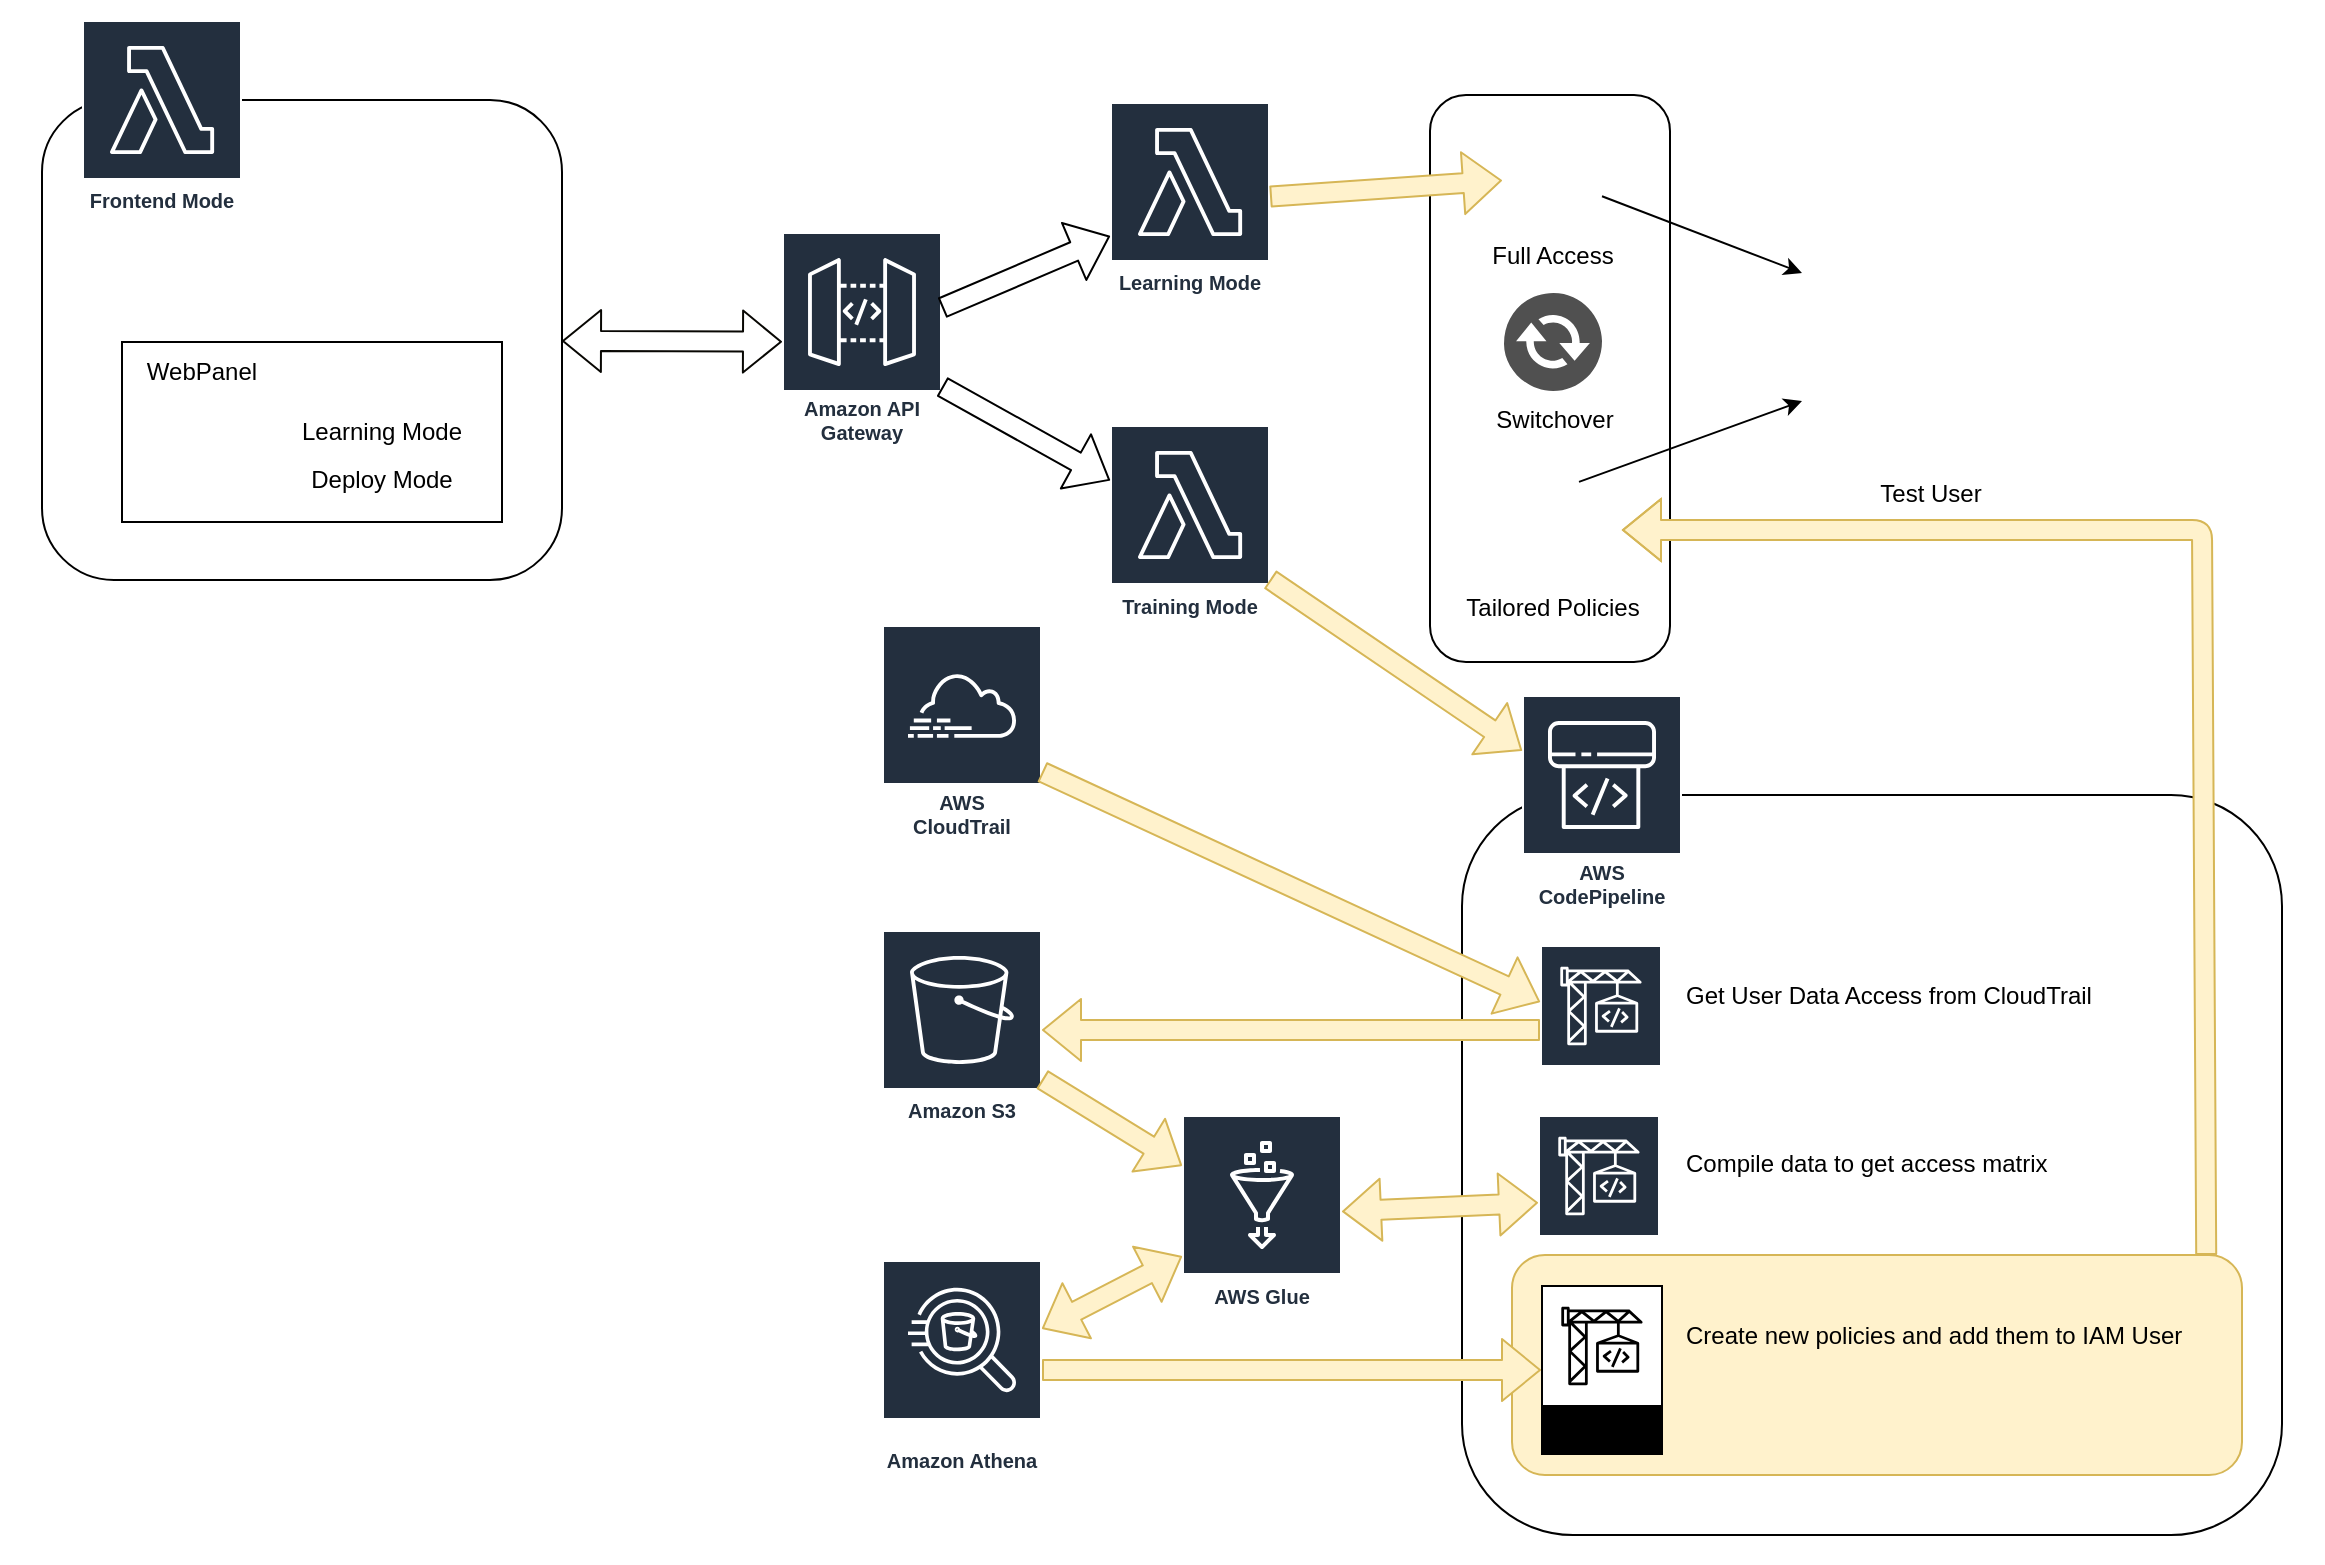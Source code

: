 <mxfile version="13.4.1" type="device"><diagram id="Sv9E1IjpxnXT30gbn1m1" name="Page-1"><mxGraphModel dx="3129" dy="1124" grid="1" gridSize="10" guides="1" tooltips="1" connect="1" arrows="1" fold="1" page="1" pageScale="1" pageWidth="827" pageHeight="1169" math="0" shadow="0"><root><mxCell id="0"/><mxCell id="1" parent="0"/><mxCell id="ZMZw4I-ACmBx8ECKZkVT-64" value="" style="rounded=0;whiteSpace=wrap;html=1;align=left;strokeColor=#FFFFFF;" parent="1" vertex="1"><mxGeometry x="-150" y="30" width="1160" height="780" as="geometry"/></mxCell><mxCell id="ZMZw4I-ACmBx8ECKZkVT-33" value="" style="rounded=1;whiteSpace=wrap;html=1;" parent="1" vertex="1"><mxGeometry x="580" y="426.5" width="410" height="370" as="geometry"/></mxCell><mxCell id="ZMZw4I-ACmBx8ECKZkVT-41" value="&lt;br&gt;" style="outlineConnect=0;fontColor=#232F3E;gradientColor=none;strokeColor=#ffffff;fillColor=#232F3E;dashed=0;verticalLabelPosition=middle;verticalAlign=bottom;align=center;html=1;whiteSpace=wrap;fontSize=10;fontStyle=1;spacing=3;shape=mxgraph.aws4.productIcon;prIcon=mxgraph.aws4.codebuild;" parent="1" vertex="1"><mxGeometry x="618" y="586.5" width="61" height="85" as="geometry"/></mxCell><mxCell id="ZMZw4I-ACmBx8ECKZkVT-61" value="" style="rounded=1;whiteSpace=wrap;html=1;align=left;fillColor=#fff2cc;strokeColor=#d6b656;" parent="1" vertex="1"><mxGeometry x="605" y="656.5" width="365" height="110" as="geometry"/></mxCell><mxCell id="ZMZw4I-ACmBx8ECKZkVT-20" value="" style="rounded=1;whiteSpace=wrap;html=1;" parent="1" vertex="1"><mxGeometry x="564" y="76.5" width="120" height="283.5" as="geometry"/></mxCell><mxCell id="ZMZw4I-ACmBx8ECKZkVT-1" value="Learning Mode" style="outlineConnect=0;fontColor=#232F3E;gradientColor=none;strokeColor=#ffffff;fillColor=#232F3E;dashed=0;verticalLabelPosition=middle;verticalAlign=bottom;align=center;html=1;whiteSpace=wrap;fontSize=10;fontStyle=1;spacing=3;shape=mxgraph.aws4.productIcon;prIcon=mxgraph.aws4.lambda;" parent="1" vertex="1"><mxGeometry x="404" y="80" width="80" height="100" as="geometry"/></mxCell><mxCell id="ZMZw4I-ACmBx8ECKZkVT-4" value="" style="rounded=1;whiteSpace=wrap;html=1;" parent="1" vertex="1"><mxGeometry x="-130" y="79" width="260" height="240" as="geometry"/></mxCell><mxCell id="ZMZw4I-ACmBx8ECKZkVT-2" value="Amazon S3" style="outlineConnect=0;fontColor=#232F3E;gradientColor=none;strokeColor=#ffffff;fillColor=#232F3E;dashed=0;verticalLabelPosition=middle;verticalAlign=bottom;align=center;html=1;whiteSpace=wrap;fontSize=10;fontStyle=1;spacing=3;shape=mxgraph.aws4.productIcon;prIcon=mxgraph.aws4.s3;" parent="1" vertex="1"><mxGeometry x="-110" y="39" width="80" height="100" as="geometry"/></mxCell><mxCell id="ZMZw4I-ACmBx8ECKZkVT-7" value="Amazon API Gateway" style="outlineConnect=0;fontColor=#232F3E;gradientColor=none;strokeColor=#ffffff;fillColor=#232F3E;dashed=0;verticalLabelPosition=middle;verticalAlign=bottom;align=center;html=1;whiteSpace=wrap;fontSize=10;fontStyle=1;spacing=3;shape=mxgraph.aws4.productIcon;prIcon=mxgraph.aws4.api_gateway;" parent="1" vertex="1"><mxGeometry x="240" y="145" width="80" height="110" as="geometry"/></mxCell><mxCell id="ZMZw4I-ACmBx8ECKZkVT-11" value="Full Access" style="shape=image;html=1;verticalAlign=top;verticalLabelPosition=bottom;labelBackgroundColor=#ffffff;imageAspect=0;aspect=fixed;image=https://cdn1.iconfinder.com/data/icons/social-black-buttons/512/aws-128.png" parent="1" vertex="1"><mxGeometry x="600" y="92.5" width="50" height="50" as="geometry"/></mxCell><mxCell id="ZMZw4I-ACmBx8ECKZkVT-12" value="Switchover" style="pointerEvents=1;shadow=0;dashed=0;html=1;strokeColor=none;fillColor=#505050;labelPosition=center;verticalLabelPosition=bottom;verticalAlign=top;outlineConnect=0;align=center;shape=mxgraph.office.communications.exchange_active_sync;" parent="1" vertex="1"><mxGeometry x="601" y="175.5" width="49" height="49" as="geometry"/></mxCell><mxCell id="ZMZw4I-ACmBx8ECKZkVT-13" value="" style="shape=image;html=1;verticalAlign=top;verticalLabelPosition=bottom;labelBackgroundColor=#ffffff;imageAspect=0;aspect=fixed;image=https://cdn1.iconfinder.com/data/icons/social-black-buttons/512/aws-128.png" parent="1" vertex="1"><mxGeometry x="609.5" y="279" width="50" height="50" as="geometry"/></mxCell><mxCell id="ZMZw4I-ACmBx8ECKZkVT-21" value="Tailored Policies" style="shape=image;html=1;verticalAlign=top;verticalLabelPosition=bottom;labelBackgroundColor=#ffffff;imageAspect=0;aspect=fixed;image=https://cdn1.iconfinder.com/data/icons/social-black-buttons/512/aws-128.png" parent="1" vertex="1"><mxGeometry x="599.5" y="269" width="50" height="50" as="geometry"/></mxCell><mxCell id="ZMZw4I-ACmBx8ECKZkVT-22" value="" style="shape=image;html=1;verticalAlign=top;verticalLabelPosition=bottom;labelBackgroundColor=#ffffff;imageAspect=0;aspect=fixed;image=https://cdn1.iconfinder.com/data/icons/social-black-buttons/512/aws-128.png" parent="1" vertex="1"><mxGeometry x="588.5" y="254" width="50" height="50" as="geometry"/></mxCell><mxCell id="ZMZw4I-ACmBx8ECKZkVT-25" value="" style="endArrow=classic;html=1;entryX=0;entryY=0.75;entryDx=0;entryDy=0;" parent="1" source="ZMZw4I-ACmBx8ECKZkVT-22" target="ZMZw4I-ACmBx8ECKZkVT-10" edge="1"><mxGeometry width="50" height="50" relative="1" as="geometry"><mxPoint x="439" y="356.5" as="sourcePoint"/><mxPoint x="699" y="205.473" as="targetPoint"/></mxGeometry></mxCell><mxCell id="ZMZw4I-ACmBx8ECKZkVT-26" value="" style="endArrow=classic;html=1;entryX=0;entryY=0.25;entryDx=0;entryDy=0;" parent="1" source="ZMZw4I-ACmBx8ECKZkVT-11" target="ZMZw4I-ACmBx8ECKZkVT-10" edge="1"><mxGeometry width="50" height="50" relative="1" as="geometry"><mxPoint x="439" y="356.5" as="sourcePoint"/><mxPoint x="699" y="141.9" as="targetPoint"/></mxGeometry></mxCell><mxCell id="ZMZw4I-ACmBx8ECKZkVT-27" value="Training Mode" style="outlineConnect=0;fontColor=#232F3E;gradientColor=none;strokeColor=#ffffff;fillColor=#232F3E;dashed=0;verticalLabelPosition=middle;verticalAlign=bottom;align=center;html=1;whiteSpace=wrap;fontSize=10;fontStyle=1;spacing=3;shape=mxgraph.aws4.productIcon;prIcon=mxgraph.aws4.lambda;" parent="1" vertex="1"><mxGeometry x="404" y="241.5" width="80" height="100" as="geometry"/></mxCell><mxCell id="ZMZw4I-ACmBx8ECKZkVT-28" value="AWS CodePipeline" style="outlineConnect=0;fontColor=#232F3E;gradientColor=none;strokeColor=#ffffff;fillColor=#232F3E;dashed=0;verticalLabelPosition=middle;verticalAlign=bottom;align=center;html=1;whiteSpace=wrap;fontSize=10;fontStyle=1;spacing=3;shape=mxgraph.aws4.productIcon;prIcon=mxgraph.aws4.codepipeline;" parent="1" vertex="1"><mxGeometry x="610" y="376.5" width="80" height="110" as="geometry"/></mxCell><mxCell id="ZMZw4I-ACmBx8ECKZkVT-32" value="" style="shape=flexArrow;endArrow=classic;html=1;fillColor=#fff2cc;strokeColor=#d6b656;" parent="1" source="ZMZw4I-ACmBx8ECKZkVT-27" target="ZMZw4I-ACmBx8ECKZkVT-28" edge="1"><mxGeometry width="50" height="50" relative="1" as="geometry"><mxPoint x="540" y="470" as="sourcePoint"/><mxPoint x="560" y="260" as="targetPoint"/></mxGeometry></mxCell><mxCell id="ZMZw4I-ACmBx8ECKZkVT-34" value="&lt;br&gt;" style="outlineConnect=0;fontColor=#232F3E;gradientColor=none;strokeColor=#ffffff;fillColor=#232F3E;dashed=0;verticalLabelPosition=middle;verticalAlign=bottom;align=center;html=1;whiteSpace=wrap;fontSize=10;fontStyle=1;spacing=3;shape=mxgraph.aws4.productIcon;prIcon=mxgraph.aws4.codebuild;" parent="1" vertex="1"><mxGeometry x="619" y="501.5" width="61" height="85" as="geometry"/></mxCell><mxCell id="ZMZw4I-ACmBx8ECKZkVT-36" value="AWS&#10;CloudTrail" style="outlineConnect=0;fontColor=#232F3E;gradientColor=none;strokeColor=#ffffff;fillColor=#232F3E;dashed=0;verticalLabelPosition=middle;verticalAlign=bottom;align=center;html=1;whiteSpace=wrap;fontSize=10;fontStyle=1;spacing=3;shape=mxgraph.aws4.productIcon;prIcon=mxgraph.aws4.cloudtrail;" parent="1" vertex="1"><mxGeometry x="290" y="341.5" width="80" height="110" as="geometry"/></mxCell><mxCell id="ZMZw4I-ACmBx8ECKZkVT-38" value="Get User Data Access from CloudTrail" style="text;html=1;strokeColor=none;fillColor=none;align=left;verticalAlign=middle;whiteSpace=wrap;rounded=0;" parent="1" vertex="1"><mxGeometry x="690" y="516.5" width="230" height="20" as="geometry"/></mxCell><mxCell id="ZMZw4I-ACmBx8ECKZkVT-43" value="AWS Glue" style="outlineConnect=0;fontColor=#232F3E;gradientColor=none;strokeColor=#ffffff;fillColor=#232F3E;dashed=0;verticalLabelPosition=middle;verticalAlign=bottom;align=center;html=1;whiteSpace=wrap;fontSize=10;fontStyle=1;spacing=3;shape=mxgraph.aws4.productIcon;prIcon=mxgraph.aws4.glue;" parent="1" vertex="1"><mxGeometry x="440" y="586.5" width="80" height="100" as="geometry"/></mxCell><mxCell id="ZMZw4I-ACmBx8ECKZkVT-44" value="" style="shape=flexArrow;endArrow=classic;startArrow=classic;html=1;fillColor=#fff2cc;strokeColor=#d6b656;" parent="1" source="ZMZw4I-ACmBx8ECKZkVT-43" target="ZMZw4I-ACmBx8ECKZkVT-41" edge="1"><mxGeometry width="50" height="50" relative="1" as="geometry"><mxPoint x="440" y="659" as="sourcePoint"/><mxPoint x="577.5" y="636.418" as="targetPoint"/></mxGeometry></mxCell><mxCell id="ZMZw4I-ACmBx8ECKZkVT-45" value="Compile data to get access matrix" style="text;html=1;strokeColor=none;fillColor=none;align=left;verticalAlign=middle;whiteSpace=wrap;rounded=0;" parent="1" vertex="1"><mxGeometry x="690" y="601" width="230" height="20" as="geometry"/></mxCell><mxCell id="ZMZw4I-ACmBx8ECKZkVT-47" value="" style="shape=flexArrow;endArrow=classic;html=1;" parent="1" source="ZMZw4I-ACmBx8ECKZkVT-7" target="ZMZw4I-ACmBx8ECKZkVT-1" edge="1"><mxGeometry width="50" height="50" relative="1" as="geometry"><mxPoint x="469" y="462.5" as="sourcePoint"/><mxPoint x="519" y="412.5" as="targetPoint"/></mxGeometry></mxCell><mxCell id="ZMZw4I-ACmBx8ECKZkVT-48" value="" style="shape=flexArrow;endArrow=classic;html=1;" parent="1" source="ZMZw4I-ACmBx8ECKZkVT-7" target="ZMZw4I-ACmBx8ECKZkVT-27" edge="1"><mxGeometry width="50" height="50" relative="1" as="geometry"><mxPoint x="469" y="462.5" as="sourcePoint"/><mxPoint x="519" y="412.5" as="targetPoint"/></mxGeometry></mxCell><mxCell id="ZMZw4I-ACmBx8ECKZkVT-49" value="&lt;br&gt;" style="outlineConnect=0;dashed=0;verticalLabelPosition=middle;verticalAlign=bottom;align=center;html=1;whiteSpace=wrap;fontSize=10;fontStyle=1;spacing=3;shape=mxgraph.aws4.productIcon;prIcon=mxgraph.aws4.codebuild;labelBackgroundColor=none;fontColor=#080703;labelBorderColor=none;" parent="1" vertex="1"><mxGeometry x="619.5" y="671.5" width="61" height="85" as="geometry"/></mxCell><mxCell id="ZMZw4I-ACmBx8ECKZkVT-50" value="Create new policies and add them to IAM User" style="text;html=1;strokeColor=none;fillColor=none;align=left;verticalAlign=middle;whiteSpace=wrap;rounded=0;" parent="1" vertex="1"><mxGeometry x="690" y="686.5" width="272.5" height="20" as="geometry"/></mxCell><mxCell id="ZMZw4I-ACmBx8ECKZkVT-51" value="Amazon DynamoDB" style="outlineConnect=0;fontColor=#232F3E;gradientColor=none;strokeColor=#ffffff;fillColor=#232F3E;dashed=0;verticalLabelPosition=middle;verticalAlign=bottom;align=center;html=1;whiteSpace=wrap;fontSize=10;fontStyle=1;spacing=3;shape=mxgraph.aws4.productIcon;prIcon=mxgraph.aws4.dynamodb;" parent="1" vertex="1"><mxGeometry x="290" y="659" width="80" height="110" as="geometry"/></mxCell><mxCell id="ZMZw4I-ACmBx8ECKZkVT-52" value="Amazon S3" style="outlineConnect=0;fontColor=#232F3E;gradientColor=none;strokeColor=#ffffff;fillColor=#232F3E;dashed=0;verticalLabelPosition=middle;verticalAlign=bottom;align=center;html=1;whiteSpace=wrap;fontSize=10;fontStyle=1;spacing=3;shape=mxgraph.aws4.productIcon;prIcon=mxgraph.aws4.s3;" parent="1" vertex="1"><mxGeometry x="290" y="494" width="80" height="100" as="geometry"/></mxCell><mxCell id="ZMZw4I-ACmBx8ECKZkVT-54" value="" style="shape=flexArrow;endArrow=classic;html=1;fillColor=#fff2cc;strokeColor=#d6b656;" parent="1" source="ZMZw4I-ACmBx8ECKZkVT-34" target="ZMZw4I-ACmBx8ECKZkVT-52" edge="1"><mxGeometry width="50" height="50" relative="1" as="geometry"><mxPoint x="578.5" y="541.966" as="sourcePoint"/><mxPoint x="410" y="581.5" as="targetPoint"/></mxGeometry></mxCell><mxCell id="ZMZw4I-ACmBx8ECKZkVT-55" value="" style="shape=flexArrow;endArrow=classic;html=1;fillColor=#fff2cc;strokeColor=#d6b656;" parent="1" source="ZMZw4I-ACmBx8ECKZkVT-52" target="ZMZw4I-ACmBx8ECKZkVT-43" edge="1"><mxGeometry width="50" height="50" relative="1" as="geometry"><mxPoint x="640" y="609" as="sourcePoint"/><mxPoint x="690" y="559" as="targetPoint"/></mxGeometry></mxCell><mxCell id="ZMZw4I-ACmBx8ECKZkVT-57" value="" style="shape=flexArrow;endArrow=classic;html=1;fillColor=#fff2cc;strokeColor=#d6b656;" parent="1" source="ZMZw4I-ACmBx8ECKZkVT-51" target="ZMZw4I-ACmBx8ECKZkVT-49" edge="1"><mxGeometry width="50" height="50" relative="1" as="geometry"><mxPoint x="640" y="709" as="sourcePoint"/><mxPoint x="579" y="711.956" as="targetPoint"/></mxGeometry></mxCell><mxCell id="ZMZw4I-ACmBx8ECKZkVT-58" value="" style="shape=flexArrow;endArrow=classic;html=1;fillColor=#fff2cc;strokeColor=#d6b656;" parent="1" source="ZMZw4I-ACmBx8ECKZkVT-36" target="ZMZw4I-ACmBx8ECKZkVT-34" edge="1"><mxGeometry width="50" height="50" relative="1" as="geometry"><mxPoint x="383" y="468.394" as="sourcePoint"/><mxPoint x="591.5" y="522.574" as="targetPoint"/></mxGeometry></mxCell><mxCell id="ZMZw4I-ACmBx8ECKZkVT-62" value="" style="shape=flexArrow;endArrow=classic;html=1;fillColor=#fff2cc;strokeColor=#d6b656;" parent="1" source="ZMZw4I-ACmBx8ECKZkVT-1" target="ZMZw4I-ACmBx8ECKZkVT-11" edge="1"><mxGeometry width="50" height="50" relative="1" as="geometry"><mxPoint x="519" y="106.083" as="sourcePoint"/><mxPoint x="579" y="426.5" as="targetPoint"/></mxGeometry></mxCell><mxCell id="ZMZw4I-ACmBx8ECKZkVT-10" value="Test User" style="shape=image;html=1;verticalAlign=top;verticalLabelPosition=bottom;labelBackgroundColor=#ffffff;imageAspect=0;aspect=fixed;image=https://cdn2.iconfinder.com/data/icons/ios-7-icons/50/user_female-128.png" parent="1" vertex="1"><mxGeometry x="750" y="133.5" width="128" height="128" as="geometry"/></mxCell><mxCell id="0a5o8siNTP7fWHQeuANh-2" value="" style="shape=flexArrow;endArrow=classic;html=1;fillColor=#fff2cc;strokeColor=#d6b656;exitX=0.951;exitY=0;exitDx=0;exitDy=0;exitPerimeter=0;" parent="1" source="ZMZw4I-ACmBx8ECKZkVT-61" edge="1"><mxGeometry width="50" height="50" relative="1" as="geometry"><mxPoint x="950" y="670" as="sourcePoint"/><mxPoint x="660" y="294" as="targetPoint"/><Array as="points"><mxPoint x="950" y="294"/></Array></mxGeometry></mxCell><mxCell id="o5hJRp8azD_7p1i881XG-1" value="" style="shape=flexArrow;endArrow=classic;startArrow=classic;html=1;fillColor=#fff2cc;strokeColor=#d6b656;" parent="1" source="ZMZw4I-ACmBx8ECKZkVT-51" target="ZMZw4I-ACmBx8ECKZkVT-43" edge="1"><mxGeometry width="50" height="50" relative="1" as="geometry"><mxPoint x="365" y="675.86" as="sourcePoint"/><mxPoint x="463" y="671.498" as="targetPoint"/></mxGeometry></mxCell><mxCell id="9vW23bGSJ5l-8AQ2aeFk-1" value="Amazon Athena" style="outlineConnect=0;fontColor=#232F3E;gradientColor=none;strokeColor=#ffffff;fillColor=#232F3E;dashed=0;verticalLabelPosition=middle;verticalAlign=bottom;align=center;html=1;whiteSpace=wrap;fontSize=10;fontStyle=1;spacing=3;shape=mxgraph.aws4.productIcon;prIcon=mxgraph.aws4.athena;" parent="1" vertex="1"><mxGeometry x="290" y="659" width="80" height="110" as="geometry"/></mxCell><mxCell id="quW6JiiYuwdYiMqnaVPu-2" value="" style="shape=flexArrow;endArrow=classic;startArrow=classic;html=1;strokeColor=#080703;" parent="1" source="ZMZw4I-ACmBx8ECKZkVT-4" target="ZMZw4I-ACmBx8ECKZkVT-7" edge="1"><mxGeometry width="50" height="50" relative="1" as="geometry"><mxPoint x="-20" y="189" as="sourcePoint"/><mxPoint x="180" y="189" as="targetPoint"/></mxGeometry></mxCell><mxCell id="quW6JiiYuwdYiMqnaVPu-3" value="Frontend Mode" style="outlineConnect=0;fontColor=#232F3E;gradientColor=none;strokeColor=#ffffff;fillColor=#232F3E;dashed=0;verticalLabelPosition=middle;verticalAlign=bottom;align=center;html=1;whiteSpace=wrap;fontSize=10;fontStyle=1;spacing=3;shape=mxgraph.aws4.productIcon;prIcon=mxgraph.aws4.lambda;" parent="1" vertex="1"><mxGeometry x="-110" y="39" width="80" height="100" as="geometry"/></mxCell><mxCell id="zhw1qQ6GoXtuslk_7gjg-3" value="" style="rounded=0;whiteSpace=wrap;html=1;" vertex="1" parent="1"><mxGeometry x="-90" y="200" width="190" height="90" as="geometry"/></mxCell><mxCell id="ZMZw4I-ACmBx8ECKZkVT-6" value="Learning Mode" style="text;html=1;strokeColor=none;fillColor=none;align=center;verticalAlign=middle;whiteSpace=wrap;rounded=0;" parent="1" vertex="1"><mxGeometry x="-10" y="235" width="100" height="20" as="geometry"/></mxCell><mxCell id="ZMZw4I-ACmBx8ECKZkVT-30" value="Deploy Mode" style="text;html=1;strokeColor=none;fillColor=none;align=center;verticalAlign=middle;whiteSpace=wrap;rounded=0;" parent="1" vertex="1"><mxGeometry x="-10" y="259" width="100" height="20" as="geometry"/></mxCell><mxCell id="ZMZw4I-ACmBx8ECKZkVT-5" value="WebPanel" style="text;html=1;strokeColor=none;fillColor=none;align=center;verticalAlign=middle;whiteSpace=wrap;rounded=0;" parent="1" vertex="1"><mxGeometry x="-70" y="204.5" width="40" height="20" as="geometry"/></mxCell><mxCell id="ZMZw4I-ACmBx8ECKZkVT-3" value="" style="shape=image;html=1;verticalAlign=top;verticalLabelPosition=bottom;labelBackgroundColor=#ffffff;imageAspect=0;aspect=fixed;image=https://cdn1.iconfinder.com/data/icons/hawcons/32/699585-icon-76-document-file-html-128.png" parent="1" vertex="1"><mxGeometry x="-80" y="149" width="60" height="60" as="geometry"/></mxCell></root></mxGraphModel></diagram></mxfile>